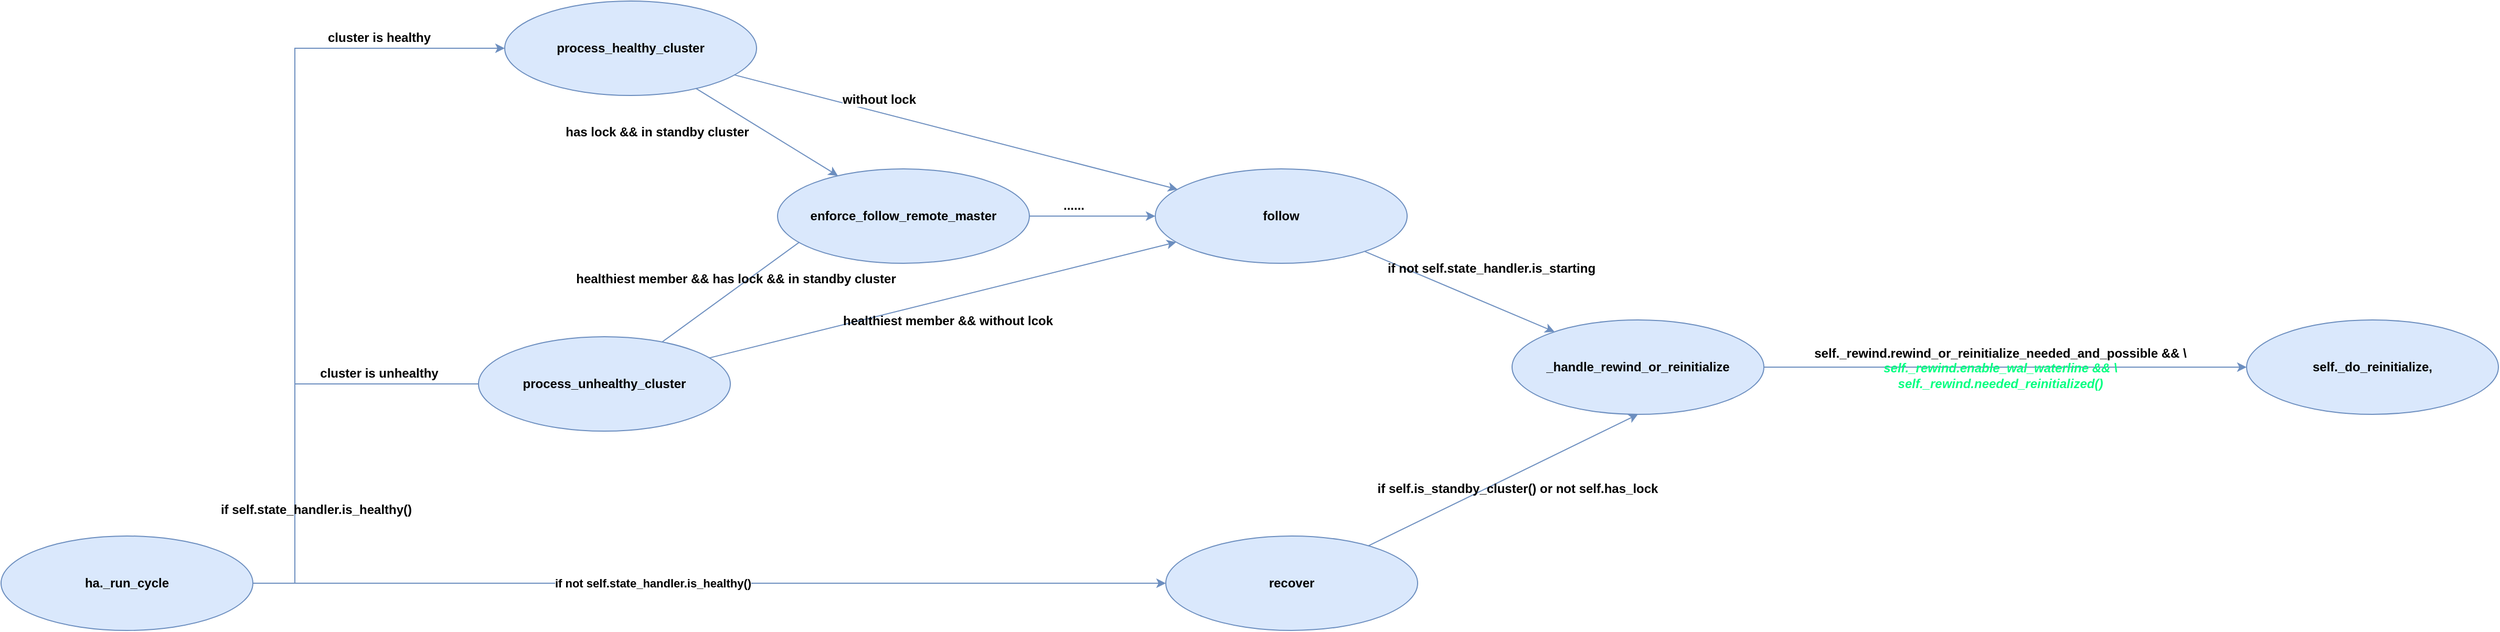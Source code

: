 <mxfile version="21.7.5" type="github" pages="5">
  <diagram name="patroni-auto-reinit-workflow" id="Q1n0GrQfAmri5bY3HX5b">
    <mxGraphModel dx="3984" dy="1898" grid="1" gridSize="10" guides="1" tooltips="1" connect="1" arrows="1" fold="1" page="1" pageScale="1" pageWidth="850" pageHeight="1100" math="0" shadow="0">
      <root>
        <mxCell id="0" />
        <mxCell id="1" parent="0" />
        <mxCell id="pgfmZBTP5lhDRD_lyDUS-1" value="self._do_reinitialize," style="ellipse;whiteSpace=wrap;html=1;fillColor=#dae8fc;strokeColor=#6c8ebf;fontStyle=1" parent="1" vertex="1">
          <mxGeometry x="-410" y="294" width="240" height="90" as="geometry" />
        </mxCell>
        <mxCell id="pgfmZBTP5lhDRD_lyDUS-3" style="edgeStyle=orthogonalEdgeStyle;rounded=0;orthogonalLoop=1;jettySize=auto;html=1;fillColor=#dae8fc;strokeColor=#6c8ebf;fontStyle=1" parent="1" source="pgfmZBTP5lhDRD_lyDUS-2" target="pgfmZBTP5lhDRD_lyDUS-1" edge="1">
          <mxGeometry relative="1" as="geometry" />
        </mxCell>
        <mxCell id="pgfmZBTP5lhDRD_lyDUS-2" value="_handle_rewind_or_reinitialize" style="ellipse;whiteSpace=wrap;html=1;fillColor=#dae8fc;strokeColor=#6c8ebf;fontStyle=1" parent="1" vertex="1">
          <mxGeometry x="-1110" y="294" width="240" height="90" as="geometry" />
        </mxCell>
        <mxCell id="pgfmZBTP5lhDRD_lyDUS-9" style="rounded=0;orthogonalLoop=1;jettySize=auto;html=1;fillColor=#dae8fc;strokeColor=#6c8ebf;fontStyle=1" parent="1" source="pgfmZBTP5lhDRD_lyDUS-4" target="pgfmZBTP5lhDRD_lyDUS-2" edge="1">
          <mxGeometry relative="1" as="geometry" />
        </mxCell>
        <mxCell id="pgfmZBTP5lhDRD_lyDUS-4" value="follow" style="ellipse;whiteSpace=wrap;html=1;fillColor=#dae8fc;strokeColor=#6c8ebf;fontStyle=1" parent="1" vertex="1">
          <mxGeometry x="-1450" y="150" width="240" height="90" as="geometry" />
        </mxCell>
        <mxCell id="pgfmZBTP5lhDRD_lyDUS-8" style="rounded=0;orthogonalLoop=1;jettySize=auto;html=1;entryX=0.5;entryY=1;entryDx=0;entryDy=0;fillColor=#dae8fc;strokeColor=#6c8ebf;fontStyle=1" parent="1" source="pgfmZBTP5lhDRD_lyDUS-5" target="pgfmZBTP5lhDRD_lyDUS-2" edge="1">
          <mxGeometry relative="1" as="geometry" />
        </mxCell>
        <mxCell id="pgfmZBTP5lhDRD_lyDUS-5" value="recover" style="ellipse;whiteSpace=wrap;html=1;fillColor=#dae8fc;strokeColor=#6c8ebf;fontStyle=1" parent="1" vertex="1">
          <mxGeometry x="-1440" y="500" width="240" height="90" as="geometry" />
        </mxCell>
        <mxCell id="pgfmZBTP5lhDRD_lyDUS-7" style="edgeStyle=orthogonalEdgeStyle;rounded=0;orthogonalLoop=1;jettySize=auto;html=1;fillColor=#dae8fc;strokeColor=#6c8ebf;fontStyle=1" parent="1" source="pgfmZBTP5lhDRD_lyDUS-6" target="pgfmZBTP5lhDRD_lyDUS-5" edge="1">
          <mxGeometry relative="1" as="geometry" />
        </mxCell>
        <mxCell id="pgfmZBTP5lhDRD_lyDUS-21" value="&lt;span&gt;if not self.state_handler.is_healthy()&lt;/span&gt;" style="edgeLabel;html=1;align=center;verticalAlign=middle;resizable=0;points=[];fontStyle=1" parent="pgfmZBTP5lhDRD_lyDUS-7" vertex="1" connectable="0">
          <mxGeometry x="-0.328" y="1" relative="1" as="geometry">
            <mxPoint x="88" y="1" as="offset" />
          </mxGeometry>
        </mxCell>
        <mxCell id="pgfmZBTP5lhDRD_lyDUS-19" style="edgeStyle=orthogonalEdgeStyle;rounded=0;orthogonalLoop=1;jettySize=auto;html=1;entryX=0;entryY=0.5;entryDx=0;entryDy=0;fillColor=#dae8fc;strokeColor=#6c8ebf;fontStyle=1" parent="1" source="pgfmZBTP5lhDRD_lyDUS-6" target="pgfmZBTP5lhDRD_lyDUS-10" edge="1">
          <mxGeometry relative="1" as="geometry">
            <Array as="points">
              <mxPoint x="-2270" y="545" />
              <mxPoint x="-2270" y="35" />
            </Array>
          </mxGeometry>
        </mxCell>
        <mxCell id="pgfmZBTP5lhDRD_lyDUS-20" style="edgeStyle=orthogonalEdgeStyle;rounded=0;orthogonalLoop=1;jettySize=auto;html=1;entryX=0;entryY=0.5;entryDx=0;entryDy=0;fillColor=#dae8fc;strokeColor=#6c8ebf;fontStyle=1" parent="1" source="pgfmZBTP5lhDRD_lyDUS-6" edge="1">
          <mxGeometry relative="1" as="geometry">
            <mxPoint x="-2330.003" y="545" as="sourcePoint" />
            <mxPoint x="-2058.14" y="355.0" as="targetPoint" />
            <Array as="points">
              <mxPoint x="-2270" y="545" />
              <mxPoint x="-2270" y="355" />
            </Array>
          </mxGeometry>
        </mxCell>
        <mxCell id="pgfmZBTP5lhDRD_lyDUS-6" value="ha._run_cycle" style="ellipse;whiteSpace=wrap;html=1;fillColor=#dae8fc;strokeColor=#6c8ebf;fontStyle=1" parent="1" vertex="1">
          <mxGeometry x="-2550" y="500" width="240" height="90" as="geometry" />
        </mxCell>
        <mxCell id="pgfmZBTP5lhDRD_lyDUS-15" style="rounded=0;orthogonalLoop=1;jettySize=auto;html=1;fillColor=#dae8fc;strokeColor=#6c8ebf;fontStyle=1" parent="1" source="pgfmZBTP5lhDRD_lyDUS-10" target="pgfmZBTP5lhDRD_lyDUS-4" edge="1">
          <mxGeometry relative="1" as="geometry" />
        </mxCell>
        <mxCell id="pgfmZBTP5lhDRD_lyDUS-24" style="rounded=0;orthogonalLoop=1;jettySize=auto;html=1;fontStyle=1;fillColor=#dae8fc;strokeColor=#6c8ebf;" parent="1" source="pgfmZBTP5lhDRD_lyDUS-10" target="pgfmZBTP5lhDRD_lyDUS-13" edge="1">
          <mxGeometry relative="1" as="geometry" />
        </mxCell>
        <mxCell id="pgfmZBTP5lhDRD_lyDUS-10" value="process_healthy_cluster" style="ellipse;whiteSpace=wrap;html=1;fillColor=#dae8fc;strokeColor=#6c8ebf;fontStyle=1" parent="1" vertex="1">
          <mxGeometry x="-2070" y="-10" width="240" height="90" as="geometry" />
        </mxCell>
        <mxCell id="pgfmZBTP5lhDRD_lyDUS-16" style="rounded=0;orthogonalLoop=1;jettySize=auto;html=1;fillColor=#dae8fc;strokeColor=#6c8ebf;fontStyle=1" parent="1" source="pgfmZBTP5lhDRD_lyDUS-11" target="pgfmZBTP5lhDRD_lyDUS-4" edge="1">
          <mxGeometry relative="1" as="geometry" />
        </mxCell>
        <mxCell id="pgfmZBTP5lhDRD_lyDUS-18" style="rounded=0;orthogonalLoop=1;jettySize=auto;html=1;entryX=0;entryY=0.5;entryDx=0;entryDy=0;fillColor=#dae8fc;strokeColor=#6c8ebf;fontStyle=1" parent="1" source="pgfmZBTP5lhDRD_lyDUS-11" edge="1">
          <mxGeometry relative="1" as="geometry">
            <mxPoint x="-1755" y="195.0" as="targetPoint" />
          </mxGeometry>
        </mxCell>
        <mxCell id="pgfmZBTP5lhDRD_lyDUS-11" value="process_unhealthy_cluster" style="ellipse;whiteSpace=wrap;html=1;fillColor=#dae8fc;strokeColor=#6c8ebf;fontStyle=1" parent="1" vertex="1">
          <mxGeometry x="-2095" y="310" width="240" height="90" as="geometry" />
        </mxCell>
        <mxCell id="pgfmZBTP5lhDRD_lyDUS-14" style="rounded=0;orthogonalLoop=1;jettySize=auto;html=1;fillColor=#dae8fc;strokeColor=#6c8ebf;fontStyle=1" parent="1" source="pgfmZBTP5lhDRD_lyDUS-13" target="pgfmZBTP5lhDRD_lyDUS-4" edge="1">
          <mxGeometry relative="1" as="geometry" />
        </mxCell>
        <mxCell id="pgfmZBTP5lhDRD_lyDUS-13" value="enforce_follow_remote_master" style="ellipse;whiteSpace=wrap;html=1;fillColor=#dae8fc;strokeColor=#6c8ebf;fontStyle=1" parent="1" vertex="1">
          <mxGeometry x="-1810" y="150" width="240" height="90" as="geometry" />
        </mxCell>
        <mxCell id="pgfmZBTP5lhDRD_lyDUS-25" value="&lt;span&gt;if&amp;nbsp;self.state_handler.is_healthy()&lt;/span&gt;" style="text;html=1;align=center;verticalAlign=middle;resizable=0;points=[];autosize=1;strokeColor=none;fillColor=none;fontStyle=1" parent="1" vertex="1">
          <mxGeometry x="-2370" y="460" width="240" height="30" as="geometry" />
        </mxCell>
        <mxCell id="pgfmZBTP5lhDRD_lyDUS-26" value="&lt;span&gt;cluster is healthy&lt;/span&gt;" style="text;html=1;align=center;verticalAlign=middle;resizable=0;points=[];autosize=1;strokeColor=none;fillColor=none;fontStyle=1" parent="1" vertex="1">
          <mxGeometry x="-2260" y="10" width="140" height="30" as="geometry" />
        </mxCell>
        <mxCell id="pgfmZBTP5lhDRD_lyDUS-27" value="&lt;span&gt;cluster is unhealthy&lt;/span&gt;" style="text;html=1;align=center;verticalAlign=middle;resizable=0;points=[];autosize=1;strokeColor=none;fillColor=none;fontStyle=1" parent="1" vertex="1">
          <mxGeometry x="-2265" y="330" width="150" height="30" as="geometry" />
        </mxCell>
        <mxCell id="pgfmZBTP5lhDRD_lyDUS-28" value="healthiest member &amp;amp;&amp;amp; has lock &amp;amp;&amp;amp; in standby cluster" style="text;html=1;align=center;verticalAlign=middle;resizable=0;points=[];autosize=1;strokeColor=none;fillColor=none;fontStyle=1" parent="1" vertex="1">
          <mxGeometry x="-2040" y="240" width="380" height="30" as="geometry" />
        </mxCell>
        <mxCell id="pgfmZBTP5lhDRD_lyDUS-30" value="healthiest member &amp;amp;&amp;amp; without lcok" style="text;html=1;align=center;verticalAlign=middle;resizable=0;points=[];autosize=1;strokeColor=none;fillColor=none;fontStyle=1" parent="1" vertex="1">
          <mxGeometry x="-1778" y="280" width="260" height="30" as="geometry" />
        </mxCell>
        <mxCell id="pgfmZBTP5lhDRD_lyDUS-31" value="has lock &amp;amp;&amp;amp; in standby cluster" style="text;html=1;align=center;verticalAlign=middle;resizable=0;points=[];autosize=1;strokeColor=none;fillColor=none;fontStyle=1" parent="1" vertex="1">
          <mxGeometry x="-2040" y="100" width="230" height="30" as="geometry" />
        </mxCell>
        <mxCell id="pgfmZBTP5lhDRD_lyDUS-32" value="&lt;span style=&quot;color: rgb(0, 0, 0); font-family: Helvetica; font-size: 12px; font-style: normal; font-variant-ligatures: normal; font-variant-caps: normal; letter-spacing: normal; orphans: 2; text-align: center; text-indent: 0px; text-transform: none; widows: 2; word-spacing: 0px; -webkit-text-stroke-width: 0px; background-color: rgb(251, 251, 251); text-decoration-thickness: initial; text-decoration-style: initial; text-decoration-color: initial; float: none; display: inline !important;&quot;&gt;without lock&lt;/span&gt;" style="text;whiteSpace=wrap;html=1;fontStyle=1" parent="1" vertex="1">
          <mxGeometry x="-1750" y="70" width="220" height="40" as="geometry" />
        </mxCell>
        <mxCell id="pgfmZBTP5lhDRD_lyDUS-33" value="......" style="text;html=1;align=center;verticalAlign=middle;resizable=0;points=[];autosize=1;strokeColor=none;fillColor=none;fontStyle=1" parent="1" vertex="1">
          <mxGeometry x="-1553" y="170" width="50" height="30" as="geometry" />
        </mxCell>
        <mxCell id="pgfmZBTP5lhDRD_lyDUS-34" value="if not self.state_handler.is_starting" style="text;html=1;align=center;verticalAlign=middle;resizable=0;points=[];autosize=1;strokeColor=none;fillColor=none;fontStyle=1" parent="1" vertex="1">
          <mxGeometry x="-1255" y="230" width="250" height="30" as="geometry" />
        </mxCell>
        <mxCell id="pgfmZBTP5lhDRD_lyDUS-35" value="if self.is_standby_cluster() or not self.has_lock" style="text;html=1;align=center;verticalAlign=middle;resizable=0;points=[];autosize=1;strokeColor=none;fillColor=none;fontStyle=1" parent="1" vertex="1">
          <mxGeometry x="-1275" y="440" width="340" height="30" as="geometry" />
        </mxCell>
        <mxCell id="pgfmZBTP5lhDRD_lyDUS-36" value="self._rewind.rewind_or_reinitialize_needed_and_possible &amp;amp;&amp;amp; \&lt;br&gt;&lt;i&gt;&lt;font color=&quot;#00ff80&quot;&gt;self._rewind.enable_wal_waterline &amp;amp;&amp;amp; \&lt;br&gt;self._rewind.needed_reinitialized()&lt;/font&gt;&lt;/i&gt;" style="text;html=1;align=center;verticalAlign=middle;resizable=0;points=[];autosize=1;strokeColor=none;fillColor=none;fontStyle=1" parent="1" vertex="1">
          <mxGeometry x="-865" y="310" width="440" height="60" as="geometry" />
        </mxCell>
      </root>
    </mxGraphModel>
  </diagram>
  <diagram id="FhblrJBmdSMAkyIGJ9Fi" name="patroni-update-lock">
    <mxGraphModel dx="5684" dy="798" grid="1" gridSize="10" guides="1" tooltips="1" connect="1" arrows="1" fold="1" page="1" pageScale="1" pageWidth="850" pageHeight="1100" math="0" shadow="0">
      <root>
        <mxCell id="0" />
        <mxCell id="1" parent="0" />
        <mxCell id="9SF13A_BbTt8Zg2uvByu-12" value="self.dcs.update_leader(last_lsn, slots)" style="ellipse;whiteSpace=wrap;html=1;fillColor=#dae8fc;strokeColor=#6c8ebf;fontStyle=1" vertex="1" parent="1">
          <mxGeometry x="-2010" y="310" width="290" height="110" as="geometry" />
        </mxCell>
        <mxCell id="9SF13A_BbTt8Zg2uvByu-33" style="edgeStyle=orthogonalEdgeStyle;rounded=0;orthogonalLoop=1;jettySize=auto;html=1;entryX=0;entryY=0.5;entryDx=0;entryDy=0;fontStyle=1" edge="1" parent="1" source="9SF13A_BbTt8Zg2uvByu-32" target="9SF13A_BbTt8Zg2uvByu-12">
          <mxGeometry relative="1" as="geometry" />
        </mxCell>
        <mxCell id="9SF13A_BbTt8Zg2uvByu-32" value="self.update_lock" style="ellipse;whiteSpace=wrap;html=1;fillColor=#dae8fc;strokeColor=#6c8ebf;fontStyle=1" vertex="1" parent="1">
          <mxGeometry x="-2430" y="310" width="290" height="110" as="geometry" />
        </mxCell>
        <mxCell id="9SF13A_BbTt8Zg2uvByu-35" style="rounded=0;orthogonalLoop=1;jettySize=auto;html=1;fontStyle=1" edge="1" parent="1" source="9SF13A_BbTt8Zg2uvByu-34" target="9SF13A_BbTt8Zg2uvByu-32">
          <mxGeometry relative="1" as="geometry" />
        </mxCell>
        <mxCell id="9SF13A_BbTt8Zg2uvByu-34" value="recover" style="ellipse;whiteSpace=wrap;html=1;fillColor=#dae8fc;strokeColor=#6c8ebf;fontStyle=1" vertex="1" parent="1">
          <mxGeometry x="-2970" y="30" width="290" height="110" as="geometry" />
        </mxCell>
        <mxCell id="9SF13A_BbTt8Zg2uvByu-36" value="self.has_lock()" style="text;html=1;align=center;verticalAlign=middle;resizable=0;points=[];autosize=1;strokeColor=none;fillColor=none;fontStyle=1" vertex="1" parent="1">
          <mxGeometry x="-2645" y="220" width="120" height="30" as="geometry" />
        </mxCell>
        <mxCell id="9SF13A_BbTt8Zg2uvByu-38" style="rounded=0;orthogonalLoop=1;jettySize=auto;html=1;fontStyle=1" edge="1" parent="1" source="9SF13A_BbTt8Zg2uvByu-37" target="9SF13A_BbTt8Zg2uvByu-32">
          <mxGeometry relative="1" as="geometry" />
        </mxCell>
        <mxCell id="9SF13A_BbTt8Zg2uvByu-37" value="process_healthy_cluster" style="ellipse;whiteSpace=wrap;html=1;fillColor=#dae8fc;strokeColor=#6c8ebf;fontStyle=1" vertex="1" parent="1">
          <mxGeometry x="-2980" y="210" width="290" height="110" as="geometry" />
        </mxCell>
        <mxCell id="9SF13A_BbTt8Zg2uvByu-39" value="self.has_lock()" style="text;html=1;align=center;verticalAlign=middle;resizable=0;points=[];autosize=1;strokeColor=none;fillColor=none;fontStyle=1" vertex="1" parent="1">
          <mxGeometry x="-2645" y="330" width="120" height="30" as="geometry" />
        </mxCell>
        <mxCell id="9SF13A_BbTt8Zg2uvByu-41" style="rounded=0;orthogonalLoop=1;jettySize=auto;html=1;entryX=0;entryY=1;entryDx=0;entryDy=0;fontStyle=1" edge="1" parent="1" source="9SF13A_BbTt8Zg2uvByu-40" target="9SF13A_BbTt8Zg2uvByu-32">
          <mxGeometry relative="1" as="geometry" />
        </mxCell>
        <mxCell id="9SF13A_BbTt8Zg2uvByu-40" value="handle_long_action_in_progress" style="ellipse;whiteSpace=wrap;html=1;fillColor=#dae8fc;strokeColor=#6c8ebf;fontStyle=1" vertex="1" parent="1">
          <mxGeometry x="-2970" y="420" width="290" height="110" as="geometry" />
        </mxCell>
        <mxCell id="9SF13A_BbTt8Zg2uvByu-42" value="self.has_lock()" style="text;html=1;align=center;verticalAlign=middle;resizable=0;points=[];autosize=1;strokeColor=none;fillColor=none;fontStyle=1" vertex="1" parent="1">
          <mxGeometry x="-2645" y="440" width="120" height="30" as="geometry" />
        </mxCell>
        <mxCell id="9SF13A_BbTt8Zg2uvByu-44" style="rounded=0;orthogonalLoop=1;jettySize=auto;html=1;entryX=0;entryY=1;entryDx=0;entryDy=0;fontStyle=1" edge="1" parent="1" source="9SF13A_BbTt8Zg2uvByu-43" target="9SF13A_BbTt8Zg2uvByu-32">
          <mxGeometry relative="1" as="geometry" />
        </mxCell>
        <mxCell id="9SF13A_BbTt8Zg2uvByu-43" value="handle_starting_instance" style="ellipse;whiteSpace=wrap;html=1;fillColor=#dae8fc;strokeColor=#6c8ebf;fontStyle=1" vertex="1" parent="1">
          <mxGeometry x="-2980" y="620" width="290" height="110" as="geometry" />
        </mxCell>
        <mxCell id="9SF13A_BbTt8Zg2uvByu-45" value="self.has_lock()" style="text;html=1;align=center;verticalAlign=middle;resizable=0;points=[];autosize=1;strokeColor=none;fillColor=none;fontStyle=1" vertex="1" parent="1">
          <mxGeometry x="-2650" y="580" width="120" height="30" as="geometry" />
        </mxCell>
        <mxCell id="OWO8mPOfkLDB-KDOCwWm-2" style="edgeStyle=orthogonalEdgeStyle;rounded=0;orthogonalLoop=1;jettySize=auto;html=1;entryX=0;entryY=0.5;entryDx=0;entryDy=0;fontStyle=1" edge="1" parent="1" source="OWO8mPOfkLDB-KDOCwWm-1" target="9SF13A_BbTt8Zg2uvByu-34">
          <mxGeometry relative="1" as="geometry">
            <Array as="points">
              <mxPoint x="-3110" y="395" />
              <mxPoint x="-3110" y="85" />
            </Array>
          </mxGeometry>
        </mxCell>
        <mxCell id="OWO8mPOfkLDB-KDOCwWm-3" style="edgeStyle=orthogonalEdgeStyle;rounded=0;orthogonalLoop=1;jettySize=auto;html=1;entryX=0;entryY=0.5;entryDx=0;entryDy=0;fontStyle=1" edge="1" parent="1" source="OWO8mPOfkLDB-KDOCwWm-1" target="9SF13A_BbTt8Zg2uvByu-37">
          <mxGeometry relative="1" as="geometry">
            <Array as="points">
              <mxPoint x="-3110" y="395" />
              <mxPoint x="-3110" y="265" />
            </Array>
          </mxGeometry>
        </mxCell>
        <mxCell id="OWO8mPOfkLDB-KDOCwWm-4" style="edgeStyle=orthogonalEdgeStyle;rounded=0;orthogonalLoop=1;jettySize=auto;html=1;entryX=-0.003;entryY=0.564;entryDx=0;entryDy=0;entryPerimeter=0;fontStyle=1" edge="1" parent="1" source="OWO8mPOfkLDB-KDOCwWm-1" target="9SF13A_BbTt8Zg2uvByu-40">
          <mxGeometry relative="1" as="geometry" />
        </mxCell>
        <mxCell id="OWO8mPOfkLDB-KDOCwWm-5" style="edgeStyle=orthogonalEdgeStyle;rounded=0;orthogonalLoop=1;jettySize=auto;html=1;entryX=0;entryY=0.5;entryDx=0;entryDy=0;fontStyle=1" edge="1" parent="1" source="OWO8mPOfkLDB-KDOCwWm-1" target="9SF13A_BbTt8Zg2uvByu-43">
          <mxGeometry relative="1" as="geometry">
            <Array as="points">
              <mxPoint x="-3110" y="395" />
              <mxPoint x="-3110" y="675" />
            </Array>
          </mxGeometry>
        </mxCell>
        <mxCell id="OWO8mPOfkLDB-KDOCwWm-1" value="ha._run_cycle" style="ellipse;whiteSpace=wrap;html=1;fillColor=#dae8fc;strokeColor=#6c8ebf;fontStyle=1" vertex="1" parent="1">
          <mxGeometry x="-3490" y="350" width="240" height="90" as="geometry" />
        </mxCell>
        <mxCell id="77t2u1vB-C4K7jkrTKL7-1" value="if not self.state_handler.is_healthy()" style="text;html=1;align=center;verticalAlign=middle;resizable=0;points=[];autosize=1;strokeColor=none;fillColor=none;fontStyle=1" vertex="1" parent="1">
          <mxGeometry x="-3270" y="50" width="260" height="30" as="geometry" />
        </mxCell>
        <mxCell id="DO-1R3-RL2-TrxHVpDHi-1" value="if&amp;nbsp;self.state_handler.is_healthy() &amp;amp;&amp;amp;&amp;nbsp;cluster is healthy" style="text;html=1;align=center;verticalAlign=middle;resizable=0;points=[];autosize=1;strokeColor=none;fillColor=none;fontStyle=1" vertex="1" parent="1">
          <mxGeometry x="-3340" y="230" width="380" height="30" as="geometry" />
        </mxCell>
        <mxCell id="IOzLG8IGFrinMKKZi_wB-1" value="executor busy" style="text;html=1;align=center;verticalAlign=middle;resizable=0;points=[];autosize=1;strokeColor=none;fillColor=none;fontStyle=1" vertex="1" parent="1">
          <mxGeometry x="-3130" y="440" width="120" height="30" as="geometry" />
        </mxCell>
        <mxCell id="IOzLG8IGFrinMKKZi_wB-2" value="postgresql startup or pause" style="text;html=1;align=center;verticalAlign=middle;resizable=0;points=[];autosize=1;strokeColor=none;fillColor=none;fontStyle=1" vertex="1" parent="1">
          <mxGeometry x="-3190" y="620" width="210" height="30" as="geometry" />
        </mxCell>
      </root>
    </mxGraphModel>
  </diagram>
  <diagram id="W20X2U7BS0aCzVhRjjo7" name="PostgreSQLRemoveRecycleWAL">
    <mxGraphModel dx="4834" dy="798" grid="1" gridSize="10" guides="1" tooltips="1" connect="1" arrows="1" fold="1" page="1" pageScale="1" pageWidth="850" pageHeight="1100" math="0" shadow="0">
      <root>
        <mxCell id="0" />
        <mxCell id="1" parent="0" />
        <mxCell id="T11v75PNMiFibA9D1hFX-8" value="" style="edgeStyle=orthogonalEdgeStyle;rounded=0;orthogonalLoop=1;jettySize=auto;html=1;" parent="1" source="QsSrGBiM1GMWa6ELilb4-1" target="T11v75PNMiFibA9D1hFX-7" edge="1">
          <mxGeometry relative="1" as="geometry" />
        </mxCell>
        <mxCell id="T11v75PNMiFibA9D1hFX-11" value="" style="edgeStyle=orthogonalEdgeStyle;rounded=0;orthogonalLoop=1;jettySize=auto;html=1;dashed=1;" parent="1" source="QsSrGBiM1GMWa6ELilb4-1" target="T11v75PNMiFibA9D1hFX-10" edge="1">
          <mxGeometry relative="1" as="geometry" />
        </mxCell>
        <mxCell id="QsSrGBiM1GMWa6ELilb4-1" value="KeepLogSeg" style="ellipse;whiteSpace=wrap;html=1;fillColor=#dae8fc;strokeColor=#6c8ebf;fontStyle=1" parent="1" vertex="1">
          <mxGeometry x="-2330" y="310" width="290" height="110" as="geometry" />
        </mxCell>
        <mxCell id="QsSrGBiM1GMWa6ELilb4-4" style="edgeStyle=orthogonalEdgeStyle;rounded=0;orthogonalLoop=1;jettySize=auto;html=1;entryX=0;entryY=0;entryDx=0;entryDy=0;" parent="1" source="QsSrGBiM1GMWa6ELilb4-2" target="QsSrGBiM1GMWa6ELilb4-1" edge="1">
          <mxGeometry relative="1" as="geometry" />
        </mxCell>
        <mxCell id="QsSrGBiM1GMWa6ELilb4-2" value="CreateCheckPoint" style="ellipse;whiteSpace=wrap;html=1;fillColor=#dae8fc;strokeColor=#6c8ebf;fontStyle=1" parent="1" vertex="1">
          <mxGeometry x="-2840" y="170" width="290" height="110" as="geometry" />
        </mxCell>
        <mxCell id="QsSrGBiM1GMWa6ELilb4-5" style="edgeStyle=orthogonalEdgeStyle;rounded=0;orthogonalLoop=1;jettySize=auto;html=1;entryX=0;entryY=1;entryDx=0;entryDy=0;" parent="1" source="QsSrGBiM1GMWa6ELilb4-3" target="QsSrGBiM1GMWa6ELilb4-1" edge="1">
          <mxGeometry relative="1" as="geometry" />
        </mxCell>
        <mxCell id="QsSrGBiM1GMWa6ELilb4-3" value="CreateRestartPoint" style="ellipse;whiteSpace=wrap;html=1;fillColor=#dae8fc;strokeColor=#6c8ebf;fontStyle=1" parent="1" vertex="1">
          <mxGeometry x="-2830" y="450" width="290" height="110" as="geometry" />
        </mxCell>
        <mxCell id="T11v75PNMiFibA9D1hFX-13" value="" style="edgeStyle=orthogonalEdgeStyle;rounded=0;orthogonalLoop=1;jettySize=auto;html=1;" parent="1" source="T11v75PNMiFibA9D1hFX-1" target="T11v75PNMiFibA9D1hFX-12" edge="1">
          <mxGeometry relative="1" as="geometry" />
        </mxCell>
        <mxCell id="T11v75PNMiFibA9D1hFX-1" value="RemoveXlogFile" style="ellipse;whiteSpace=wrap;html=1;fillColor=#dae8fc;strokeColor=#6c8ebf;fontStyle=1" parent="1" vertex="1">
          <mxGeometry x="-1420" y="580" width="290" height="110" as="geometry" />
        </mxCell>
        <mxCell id="T11v75PNMiFibA9D1hFX-4" style="rounded=0;orthogonalLoop=1;jettySize=auto;html=1;" parent="1" source="T11v75PNMiFibA9D1hFX-3" target="T11v75PNMiFibA9D1hFX-1" edge="1">
          <mxGeometry relative="1" as="geometry" />
        </mxCell>
        <mxCell id="T11v75PNMiFibA9D1hFX-3" value="RemoveNonParentXlogFiles" style="ellipse;whiteSpace=wrap;html=1;fillColor=#dae8fc;strokeColor=#6c8ebf;fontStyle=1" parent="1" vertex="1">
          <mxGeometry x="-2330" y="960" width="290" height="110" as="geometry" />
        </mxCell>
        <mxCell id="T11v75PNMiFibA9D1hFX-15" style="edgeStyle=orthogonalEdgeStyle;rounded=0;orthogonalLoop=1;jettySize=auto;html=1;entryX=0;entryY=0.5;entryDx=0;entryDy=0;" parent="1" source="T11v75PNMiFibA9D1hFX-5" target="T11v75PNMiFibA9D1hFX-14" edge="1">
          <mxGeometry relative="1" as="geometry" />
        </mxCell>
        <mxCell id="T11v75PNMiFibA9D1hFX-5" value="StartupXLOG" style="ellipse;whiteSpace=wrap;html=1;fillColor=#dae8fc;strokeColor=#6c8ebf;fontStyle=1" parent="1" vertex="1">
          <mxGeometry x="-3200" y="960" width="290" height="110" as="geometry" />
        </mxCell>
        <mxCell id="T11v75PNMiFibA9D1hFX-9" style="edgeStyle=orthogonalEdgeStyle;rounded=0;orthogonalLoop=1;jettySize=auto;html=1;entryX=0;entryY=0;entryDx=0;entryDy=0;" parent="1" source="T11v75PNMiFibA9D1hFX-7" target="T11v75PNMiFibA9D1hFX-1" edge="1">
          <mxGeometry relative="1" as="geometry" />
        </mxCell>
        <mxCell id="T11v75PNMiFibA9D1hFX-7" value="RemoveOldLogFiles" style="ellipse;whiteSpace=wrap;html=1;fillColor=#dae8fc;strokeColor=#6c8ebf;fontStyle=1" parent="1" vertex="1">
          <mxGeometry x="-1960" y="310" width="290" height="110" as="geometry" />
        </mxCell>
        <mxCell id="T11v75PNMiFibA9D1hFX-10" value="1. keep physical slot lsn;&lt;br&gt;2. keep wal_keep_segment;" style="whiteSpace=wrap;html=1;fillColor=#dae8fc;strokeColor=#6c8ebf;fontStyle=1;dashed=1;" parent="1" vertex="1">
          <mxGeometry x="-2327.5" y="550" width="285" height="155" as="geometry" />
        </mxCell>
        <mxCell id="T11v75PNMiFibA9D1hFX-12" value="&lt;div style=&quot;&quot;&gt;&lt;span style=&quot;background-color: initial;&quot;&gt;1.&amp;nbsp;XLOGfileslop in&amp;nbsp;&lt;/span&gt;&lt;span style=&quot;background-color: initial;&quot;&gt;(min_wal_size, max_wal_size) to recycle or remove&lt;/span&gt;&lt;/div&gt;2.&amp;nbsp;durable_unlink or rename" style="whiteSpace=wrap;html=1;fillColor=#dae8fc;strokeColor=#6c8ebf;fontStyle=1;align=left;" parent="1" vertex="1">
          <mxGeometry x="-1514" y="800" width="478" height="60" as="geometry" />
        </mxCell>
        <mxCell id="T11v75PNMiFibA9D1hFX-16" style="edgeStyle=orthogonalEdgeStyle;rounded=0;orthogonalLoop=1;jettySize=auto;html=1;entryX=0;entryY=0.5;entryDx=0;entryDy=0;" parent="1" source="T11v75PNMiFibA9D1hFX-14" target="T11v75PNMiFibA9D1hFX-3" edge="1">
          <mxGeometry relative="1" as="geometry" />
        </mxCell>
        <mxCell id="T11v75PNMiFibA9D1hFX-14" value="SwitchTimeline" style="ellipse;whiteSpace=wrap;html=1;fillColor=#dae8fc;strokeColor=#6c8ebf;fontStyle=1" parent="1" vertex="1">
          <mxGeometry x="-2830" y="960" width="290" height="110" as="geometry" />
        </mxCell>
      </root>
    </mxGraphModel>
  </diagram>
  <diagram id="LB0voagmg2xPXXQPyZGd" name="CheckPointRecycleWAL">
    <mxGraphModel dx="1434" dy="798" grid="1" gridSize="10" guides="1" tooltips="1" connect="1" arrows="1" fold="1" page="1" pageScale="1" pageWidth="850" pageHeight="1100" math="0" shadow="0">
      <root>
        <mxCell id="0" />
        <mxCell id="1" parent="0" />
        <mxCell id="YV3omx2ioLAHw-RbArBU-3" value="" style="edgeStyle=orthogonalEdgeStyle;rounded=0;orthogonalLoop=1;jettySize=auto;html=1;" parent="1" source="YV3omx2ioLAHw-RbArBU-1" target="YV3omx2ioLAHw-RbArBU-2" edge="1">
          <mxGeometry relative="1" as="geometry" />
        </mxCell>
        <mxCell id="YV3omx2ioLAHw-RbArBU-1" value="checkout wal" style="ellipse;whiteSpace=wrap;html=1;" parent="1" vertex="1">
          <mxGeometry x="280" y="140" width="120" height="80" as="geometry" />
        </mxCell>
        <mxCell id="YV3omx2ioLAHw-RbArBU-5" value="" style="edgeStyle=orthogonalEdgeStyle;rounded=0;orthogonalLoop=1;jettySize=auto;html=1;" parent="1" source="YV3omx2ioLAHw-RbArBU-2" target="YV3omx2ioLAHw-RbArBU-4" edge="1">
          <mxGeometry relative="1" as="geometry" />
        </mxCell>
        <mxCell id="YV3omx2ioLAHw-RbArBU-2" value="RedoRecPtr to segement number" style="ellipse;whiteSpace=wrap;html=1;" parent="1" vertex="1">
          <mxGeometry x="220" y="300" width="240" height="100" as="geometry" />
        </mxCell>
        <mxCell id="YV3omx2ioLAHw-RbArBU-7" value="" style="edgeStyle=orthogonalEdgeStyle;rounded=0;orthogonalLoop=1;jettySize=auto;html=1;" parent="1" source="YV3omx2ioLAHw-RbArBU-4" target="YV3omx2ioLAHw-RbArBU-6" edge="1">
          <mxGeometry relative="1" as="geometry" />
        </mxCell>
        <mxCell id="YV3omx2ioLAHw-RbArBU-4" value="update segement number with physical slot segement number and keep_segment_number" style="ellipse;whiteSpace=wrap;html=1;" parent="1" vertex="1">
          <mxGeometry x="205" y="460" width="270" height="100" as="geometry" />
        </mxCell>
        <mxCell id="YV3omx2ioLAHw-RbArBU-9" value="" style="edgeStyle=orthogonalEdgeStyle;rounded=0;orthogonalLoop=1;jettySize=auto;html=1;" parent="1" source="YV3omx2ioLAHw-RbArBU-6" target="YV3omx2ioLAHw-RbArBU-8" edge="1">
          <mxGeometry relative="1" as="geometry" />
        </mxCell>
        <mxCell id="YV3omx2ioLAHw-RbArBU-6" value="segment number --" style="ellipse;whiteSpace=wrap;html=1;" parent="1" vertex="1">
          <mxGeometry x="205" y="640" width="270" height="100" as="geometry" />
        </mxCell>
        <mxCell id="YV3omx2ioLAHw-RbArBU-11" value="" style="edgeStyle=orthogonalEdgeStyle;rounded=0;orthogonalLoop=1;jettySize=auto;html=1;" parent="1" source="YV3omx2ioLAHw-RbArBU-8" target="YV3omx2ioLAHw-RbArBU-10" edge="1">
          <mxGeometry relative="1" as="geometry" />
        </mxCell>
        <mxCell id="YV3omx2ioLAHw-RbArBU-8" value="segment number --" style="ellipse;whiteSpace=wrap;html=1;" parent="1" vertex="1">
          <mxGeometry x="205" y="820" width="270" height="100" as="geometry" />
        </mxCell>
        <mxCell id="YV3omx2ioLAHw-RbArBU-10" value="loop timeline and segment number delete wal" style="ellipse;whiteSpace=wrap;html=1;" parent="1" vertex="1">
          <mxGeometry x="205" y="1000" width="270" height="100" as="geometry" />
        </mxCell>
      </root>
    </mxGraphModel>
  </diagram>
  <diagram id="X0Df0OpwMN-yzHrKT_yl" name="RestartRecycleWAL">
    <mxGraphModel dx="1434" dy="798" grid="1" gridSize="10" guides="1" tooltips="1" connect="1" arrows="1" fold="1" page="1" pageScale="1" pageWidth="850" pageHeight="1100" math="0" shadow="0">
      <root>
        <mxCell id="0" />
        <mxCell id="1" parent="0" />
        <mxCell id="3-wjn7i0rrDNVOaFoRS2-1" value="" style="edgeStyle=orthogonalEdgeStyle;rounded=0;orthogonalLoop=1;jettySize=auto;html=1;" parent="1" source="3-wjn7i0rrDNVOaFoRS2-2" target="3-wjn7i0rrDNVOaFoRS2-4" edge="1">
          <mxGeometry relative="1" as="geometry" />
        </mxCell>
        <mxCell id="3-wjn7i0rrDNVOaFoRS2-2" value="restart postgresql" style="ellipse;whiteSpace=wrap;html=1;" parent="1" vertex="1">
          <mxGeometry x="280" y="140" width="120" height="80" as="geometry" />
        </mxCell>
        <mxCell id="3-wjn7i0rrDNVOaFoRS2-3" value="" style="edgeStyle=orthogonalEdgeStyle;rounded=0;orthogonalLoop=1;jettySize=auto;html=1;" parent="1" source="3-wjn7i0rrDNVOaFoRS2-4" target="3-wjn7i0rrDNVOaFoRS2-6" edge="1">
          <mxGeometry relative="1" as="geometry" />
        </mxCell>
        <mxCell id="3-wjn7i0rrDNVOaFoRS2-4" value="get min(replyWAL, receiveWAL) segment number" style="ellipse;whiteSpace=wrap;html=1;" parent="1" vertex="1">
          <mxGeometry x="220" y="300" width="240" height="100" as="geometry" />
        </mxCell>
        <mxCell id="3-wjn7i0rrDNVOaFoRS2-5" value="" style="edgeStyle=orthogonalEdgeStyle;rounded=0;orthogonalLoop=1;jettySize=auto;html=1;" parent="1" source="3-wjn7i0rrDNVOaFoRS2-6" target="3-wjn7i0rrDNVOaFoRS2-8" edge="1">
          <mxGeometry relative="1" as="geometry" />
        </mxCell>
        <mxCell id="3-wjn7i0rrDNVOaFoRS2-6" value="update segement number with physical slot segement number and keep_segment_number" style="ellipse;whiteSpace=wrap;html=1;" parent="1" vertex="1">
          <mxGeometry x="205" y="460" width="270" height="100" as="geometry" />
        </mxCell>
        <mxCell id="3-wjn7i0rrDNVOaFoRS2-7" value="" style="edgeStyle=orthogonalEdgeStyle;rounded=0;orthogonalLoop=1;jettySize=auto;html=1;" parent="1" source="3-wjn7i0rrDNVOaFoRS2-8" target="3-wjn7i0rrDNVOaFoRS2-10" edge="1">
          <mxGeometry relative="1" as="geometry" />
        </mxCell>
        <mxCell id="3-wjn7i0rrDNVOaFoRS2-8" value="segment number --" style="ellipse;whiteSpace=wrap;html=1;" parent="1" vertex="1">
          <mxGeometry x="205" y="640" width="270" height="100" as="geometry" />
        </mxCell>
        <mxCell id="3-wjn7i0rrDNVOaFoRS2-9" value="" style="edgeStyle=orthogonalEdgeStyle;rounded=0;orthogonalLoop=1;jettySize=auto;html=1;" parent="1" source="3-wjn7i0rrDNVOaFoRS2-10" target="3-wjn7i0rrDNVOaFoRS2-11" edge="1">
          <mxGeometry relative="1" as="geometry" />
        </mxCell>
        <mxCell id="3-wjn7i0rrDNVOaFoRS2-10" value="segment number --" style="ellipse;whiteSpace=wrap;html=1;" parent="1" vertex="1">
          <mxGeometry x="205" y="820" width="270" height="100" as="geometry" />
        </mxCell>
        <mxCell id="3-wjn7i0rrDNVOaFoRS2-11" value="loop timeline and segment number delete wal" style="ellipse;whiteSpace=wrap;html=1;" parent="1" vertex="1">
          <mxGeometry x="205" y="1000" width="270" height="100" as="geometry" />
        </mxCell>
      </root>
    </mxGraphModel>
  </diagram>
</mxfile>
